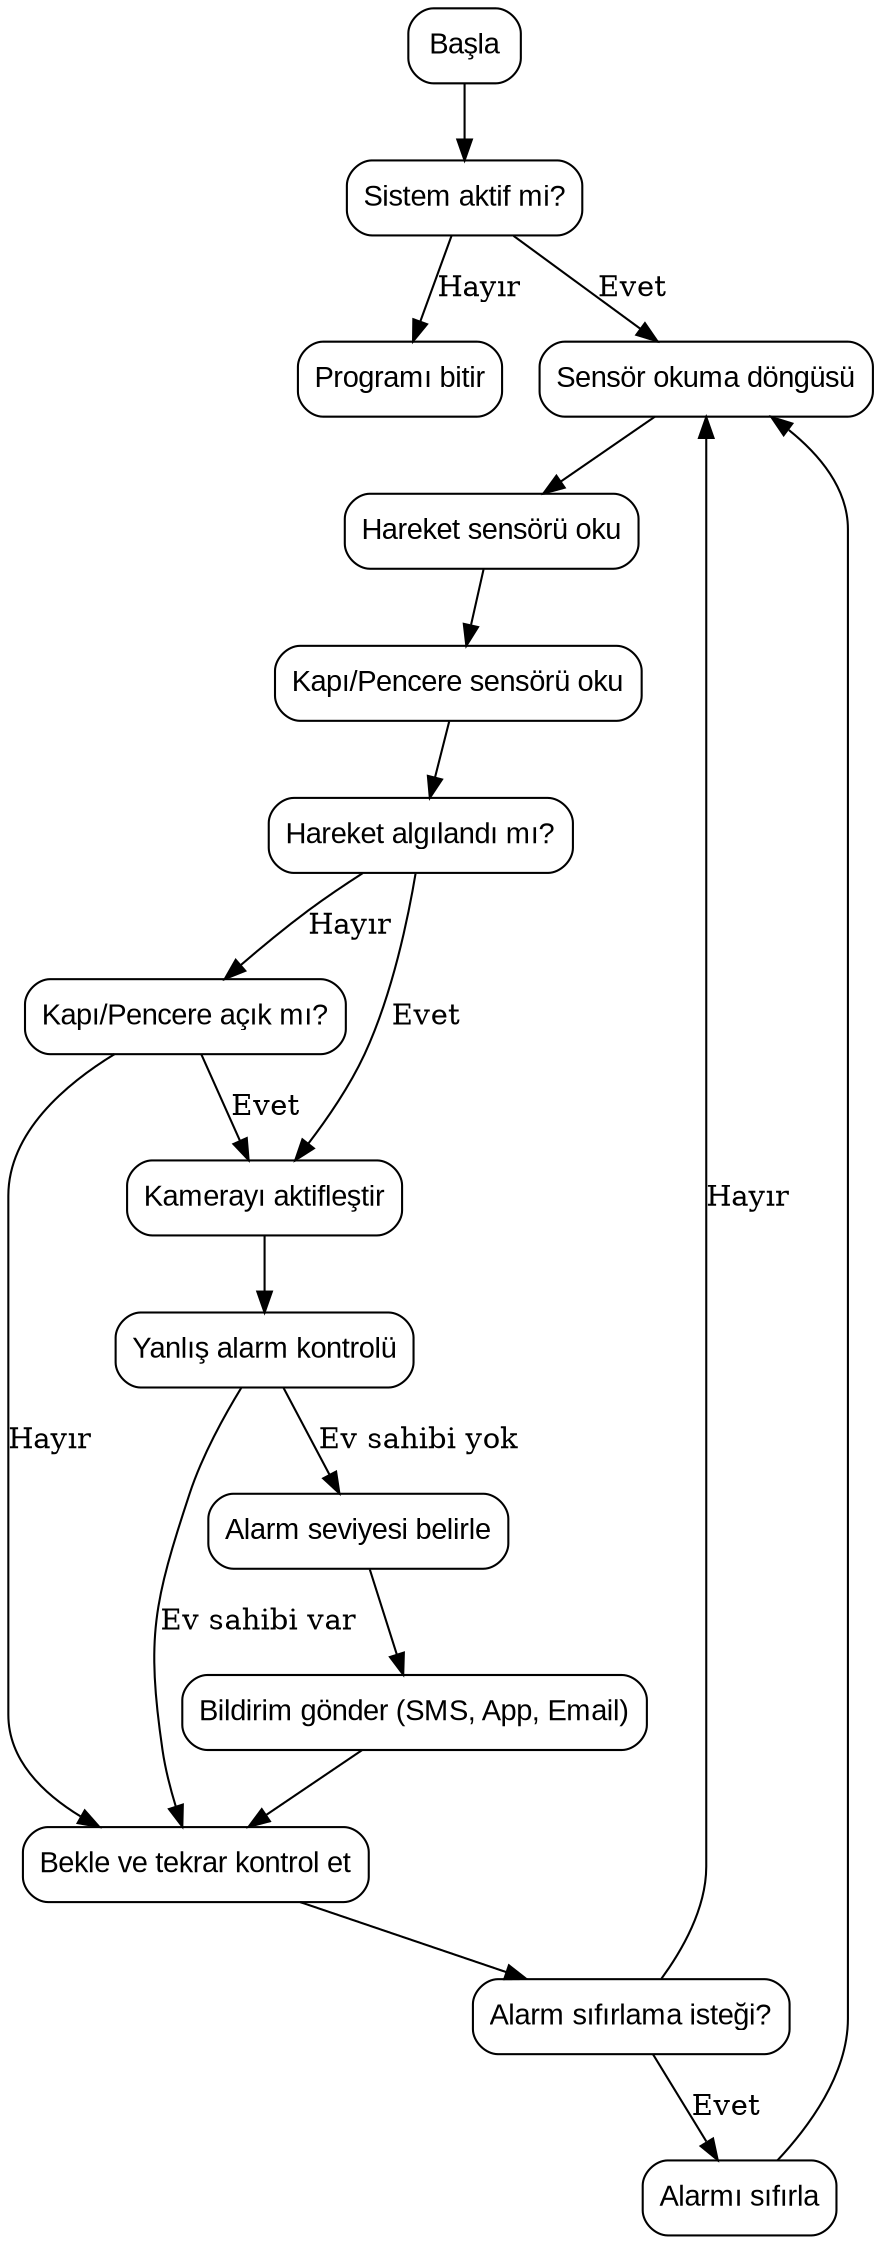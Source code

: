 digraph AkilliEvGuvenlik {
    rankdir=TB;
    node [shape=box, style=rounded, fontname="Arial"];

    Start [label="Başla"];
    SistemKontrol [label="Sistem aktif mi?"];
    Bitir [label="Programı bitir"];
    SensorDongusu [label="Sensör okuma döngüsü"];
    HareketOku [label="Hareket sensörü oku"];
    KapiPencereOku [label="Kapı/Pencere sensörü oku"];
    HareketKontrol [label="Hareket algılandı mı?"];
    KapiPencereKontrol [label="Kapı/Pencere açık mı?"];
    KameraAktive [label="Kamerayı aktifleştir"];
    YanlisAlarmKontrol [label="Yanlış alarm kontrolü"];
    AlarmSeviyesiBelirle [label="Alarm seviyesi belirle"];
    BildirimGonder [label="Bildirim gönder (SMS, App, Email)"];
    Bekle [label="Bekle ve tekrar kontrol et"];
    AlarmSifirlaKontrol [label="Alarm sıfırlama isteği?"];
    AlarmSifirla [label="Alarmı sıfırla"];
    
    // Akış bağlantıları
    Start -> SistemKontrol;
    SistemKontrol -> SensorDongusu [label="Evet"];
    SistemKontrol -> Bitir [label="Hayır"];
    
    SensorDongusu -> HareketOku;
    HareketOku -> KapiPencereOku;
    
    KapiPencereOku -> HareketKontrol;
    HareketKontrol -> KameraAktive [label="Evet"];
    HareketKontrol -> KapiPencereKontrol [label="Hayır"];
    
    KameraAktive -> YanlisAlarmKontrol;
    YanlisAlarmKontrol -> AlarmSeviyesiBelirle [label="Ev sahibi yok"];
    YanlisAlarmKontrol -> Bekle [label="Ev sahibi var"];
    
    AlarmSeviyesiBelirle -> BildirimGonder;
    BildirimGonder -> Bekle;
    
    KapiPencereKontrol -> KameraAktive [label="Evet"];
    KapiPencereKontrol -> Bekle [label="Hayır"];
    
    Bekle -> AlarmSifirlaKontrol;
    AlarmSifirlaKontrol -> AlarmSifirla [label="Evet"];
    AlarmSifirlaKontrol -> SensorDongusu [label="Hayır"];
    AlarmSifirla -> SensorDongusu;
}
